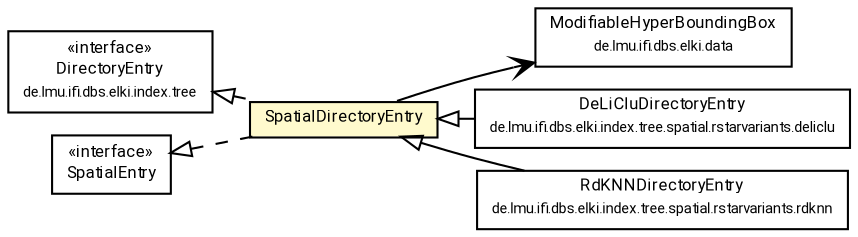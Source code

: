#!/usr/local/bin/dot
#
# Class diagram 
# Generated by UMLGraph version R5_7_2-60-g0e99a6 (http://www.spinellis.gr/umlgraph/)
#

digraph G {
	graph [fontnames="svg"]
	edge [fontname="Roboto",fontsize=7,labelfontname="Roboto",labelfontsize=7,color="black"];
	node [fontname="Roboto",fontcolor="black",fontsize=8,shape=plaintext,margin=0,width=0,height=0];
	nodesep=0.15;
	ranksep=0.25;
	rankdir=LR;
	// de.lmu.ifi.dbs.elki.data.ModifiableHyperBoundingBox
	c9844906 [label=<<table title="de.lmu.ifi.dbs.elki.data.ModifiableHyperBoundingBox" border="0" cellborder="1" cellspacing="0" cellpadding="2" href="../../../data/ModifiableHyperBoundingBox.html" target="_parent">
		<tr><td><table border="0" cellspacing="0" cellpadding="1">
		<tr><td align="center" balign="center"> <font face="Roboto">ModifiableHyperBoundingBox</font> </td></tr>
		<tr><td align="center" balign="center"> <font face="Roboto" point-size="7.0">de.lmu.ifi.dbs.elki.data</font> </td></tr>
		</table></td></tr>
		</table>>, URL="../../../data/ModifiableHyperBoundingBox.html"];
	// de.lmu.ifi.dbs.elki.index.tree.DirectoryEntry
	c9846086 [label=<<table title="de.lmu.ifi.dbs.elki.index.tree.DirectoryEntry" border="0" cellborder="1" cellspacing="0" cellpadding="2" href="../DirectoryEntry.html" target="_parent">
		<tr><td><table border="0" cellspacing="0" cellpadding="1">
		<tr><td align="center" balign="center"> &#171;interface&#187; </td></tr>
		<tr><td align="center" balign="center"> <font face="Roboto">DirectoryEntry</font> </td></tr>
		<tr><td align="center" balign="center"> <font face="Roboto" point-size="7.0">de.lmu.ifi.dbs.elki.index.tree</font> </td></tr>
		</table></td></tr>
		</table>>, URL="../DirectoryEntry.html"];
	// de.lmu.ifi.dbs.elki.index.tree.spatial.SpatialDirectoryEntry
	c9846259 [label=<<table title="de.lmu.ifi.dbs.elki.index.tree.spatial.SpatialDirectoryEntry" border="0" cellborder="1" cellspacing="0" cellpadding="2" bgcolor="lemonChiffon" href="SpatialDirectoryEntry.html" target="_parent">
		<tr><td><table border="0" cellspacing="0" cellpadding="1">
		<tr><td align="center" balign="center"> <font face="Roboto">SpatialDirectoryEntry</font> </td></tr>
		</table></td></tr>
		</table>>, URL="SpatialDirectoryEntry.html"];
	// de.lmu.ifi.dbs.elki.index.tree.spatial.rstarvariants.deliclu.DeLiCluDirectoryEntry
	c9846282 [label=<<table title="de.lmu.ifi.dbs.elki.index.tree.spatial.rstarvariants.deliclu.DeLiCluDirectoryEntry" border="0" cellborder="1" cellspacing="0" cellpadding="2" href="rstarvariants/deliclu/DeLiCluDirectoryEntry.html" target="_parent">
		<tr><td><table border="0" cellspacing="0" cellpadding="1">
		<tr><td align="center" balign="center"> <font face="Roboto">DeLiCluDirectoryEntry</font> </td></tr>
		<tr><td align="center" balign="center"> <font face="Roboto" point-size="7.0">de.lmu.ifi.dbs.elki.index.tree.spatial.rstarvariants.deliclu</font> </td></tr>
		</table></td></tr>
		</table>>, URL="rstarvariants/deliclu/DeLiCluDirectoryEntry.html"];
	// de.lmu.ifi.dbs.elki.index.tree.spatial.rstarvariants.rdknn.RdKNNDirectoryEntry
	c9846291 [label=<<table title="de.lmu.ifi.dbs.elki.index.tree.spatial.rstarvariants.rdknn.RdKNNDirectoryEntry" border="0" cellborder="1" cellspacing="0" cellpadding="2" href="rstarvariants/rdknn/RdKNNDirectoryEntry.html" target="_parent">
		<tr><td><table border="0" cellspacing="0" cellpadding="1">
		<tr><td align="center" balign="center"> <font face="Roboto">RdKNNDirectoryEntry</font> </td></tr>
		<tr><td align="center" balign="center"> <font face="Roboto" point-size="7.0">de.lmu.ifi.dbs.elki.index.tree.spatial.rstarvariants.rdknn</font> </td></tr>
		</table></td></tr>
		</table>>, URL="rstarvariants/rdknn/RdKNNDirectoryEntry.html"];
	// de.lmu.ifi.dbs.elki.index.tree.spatial.SpatialEntry
	c9846355 [label=<<table title="de.lmu.ifi.dbs.elki.index.tree.spatial.SpatialEntry" border="0" cellborder="1" cellspacing="0" cellpadding="2" href="SpatialEntry.html" target="_parent">
		<tr><td><table border="0" cellspacing="0" cellpadding="1">
		<tr><td align="center" balign="center"> &#171;interface&#187; </td></tr>
		<tr><td align="center" balign="center"> <font face="Roboto">SpatialEntry</font> </td></tr>
		</table></td></tr>
		</table>>, URL="SpatialEntry.html"];
	// de.lmu.ifi.dbs.elki.index.tree.spatial.SpatialDirectoryEntry implements de.lmu.ifi.dbs.elki.index.tree.DirectoryEntry
	c9846086 -> c9846259 [arrowtail=empty,style=dashed,dir=back,weight=9];
	// de.lmu.ifi.dbs.elki.index.tree.spatial.SpatialDirectoryEntry implements de.lmu.ifi.dbs.elki.index.tree.spatial.SpatialEntry
	c9846355 -> c9846259 [arrowtail=empty,style=dashed,dir=back,weight=9];
	// de.lmu.ifi.dbs.elki.index.tree.spatial.rstarvariants.deliclu.DeLiCluDirectoryEntry extends de.lmu.ifi.dbs.elki.index.tree.spatial.SpatialDirectoryEntry
	c9846259 -> c9846282 [arrowtail=empty,dir=back,weight=10];
	// de.lmu.ifi.dbs.elki.index.tree.spatial.rstarvariants.rdknn.RdKNNDirectoryEntry extends de.lmu.ifi.dbs.elki.index.tree.spatial.SpatialDirectoryEntry
	c9846259 -> c9846291 [arrowtail=empty,dir=back,weight=10];
	// de.lmu.ifi.dbs.elki.index.tree.spatial.SpatialDirectoryEntry navassoc de.lmu.ifi.dbs.elki.data.ModifiableHyperBoundingBox
	c9846259 -> c9844906 [arrowhead=open,weight=1];
}

